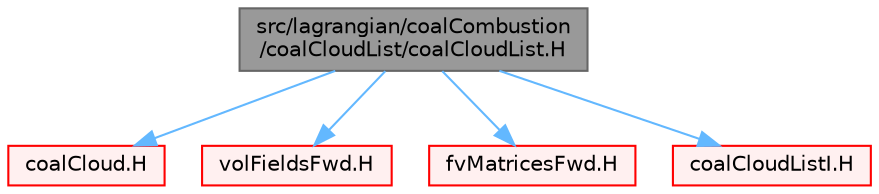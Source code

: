 digraph "src/lagrangian/coalCombustion/coalCloudList/coalCloudList.H"
{
 // LATEX_PDF_SIZE
  bgcolor="transparent";
  edge [fontname=Helvetica,fontsize=10,labelfontname=Helvetica,labelfontsize=10];
  node [fontname=Helvetica,fontsize=10,shape=box,height=0.2,width=0.4];
  Node1 [id="Node000001",label="src/lagrangian/coalCombustion\l/coalCloudList/coalCloudList.H",height=0.2,width=0.4,color="gray40", fillcolor="grey60", style="filled", fontcolor="black",tooltip=" "];
  Node1 -> Node2 [id="edge1_Node000001_Node000002",color="steelblue1",style="solid",tooltip=" "];
  Node2 [id="Node000002",label="coalCloud.H",height=0.2,width=0.4,color="red", fillcolor="#FFF0F0", style="filled",URL="$coalCloud_8H.html",tooltip=" "];
  Node1 -> Node389 [id="edge2_Node000001_Node000389",color="steelblue1",style="solid",tooltip=" "];
  Node389 [id="Node000389",label="volFieldsFwd.H",height=0.2,width=0.4,color="red", fillcolor="#FFF0F0", style="filled",URL="$volFieldsFwd_8H.html",tooltip="Forwards and collection of common volume field types."];
  Node1 -> Node458 [id="edge3_Node000001_Node000458",color="steelblue1",style="solid",tooltip=" "];
  Node458 [id="Node000458",label="fvMatricesFwd.H",height=0.2,width=0.4,color="red", fillcolor="#FFF0F0", style="filled",URL="$fvMatricesFwd_8H.html",tooltip="Forward declarations of fvMatrix specializations."];
  Node1 -> Node554 [id="edge4_Node000001_Node000554",color="steelblue1",style="solid",tooltip=" "];
  Node554 [id="Node000554",label="coalCloudListI.H",height=0.2,width=0.4,color="red", fillcolor="#FFF0F0", style="filled",URL="$coalCloudListI_8H.html",tooltip=" "];
}
